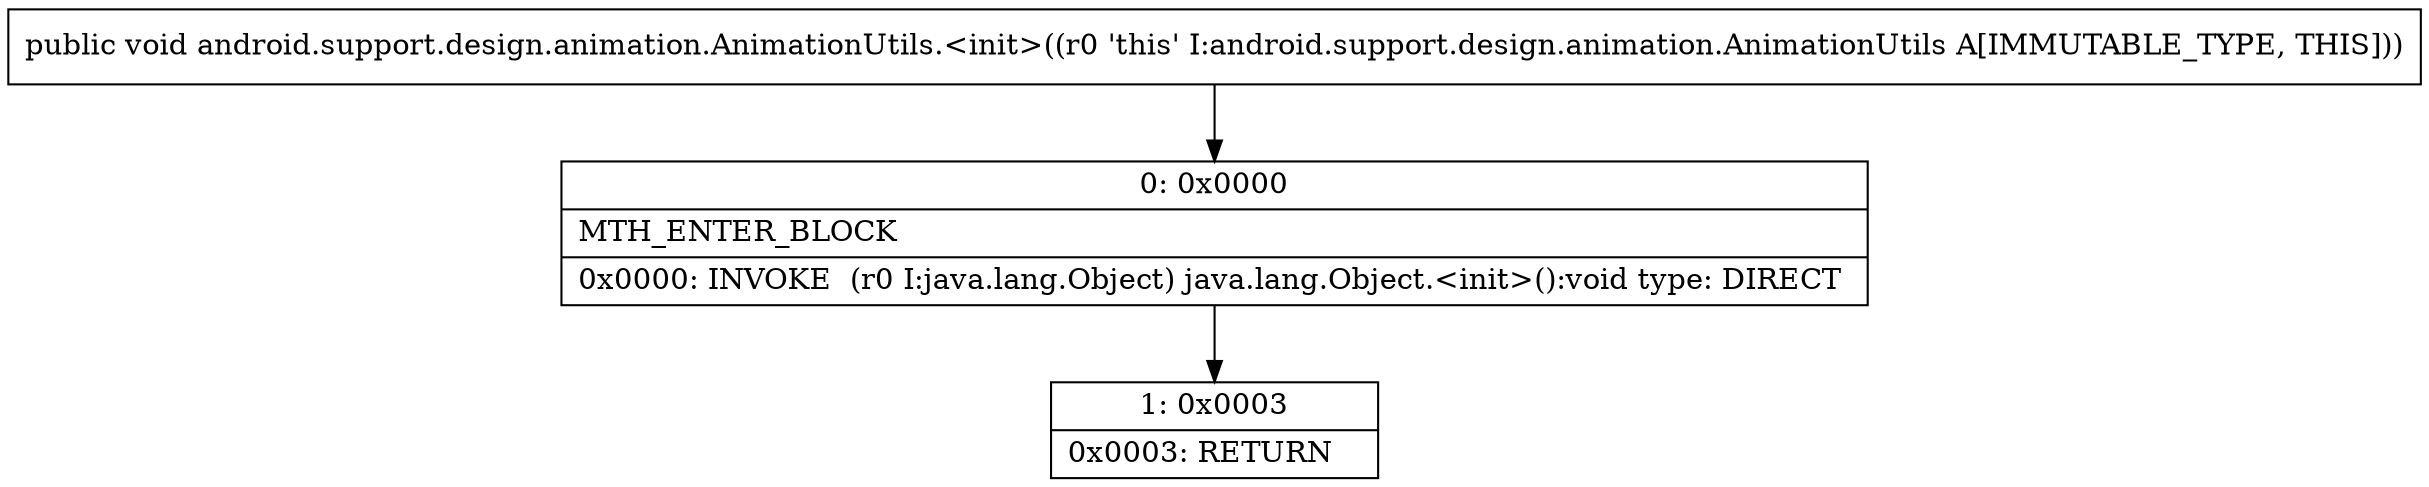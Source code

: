 digraph "CFG forandroid.support.design.animation.AnimationUtils.\<init\>()V" {
Node_0 [shape=record,label="{0\:\ 0x0000|MTH_ENTER_BLOCK\l|0x0000: INVOKE  (r0 I:java.lang.Object) java.lang.Object.\<init\>():void type: DIRECT \l}"];
Node_1 [shape=record,label="{1\:\ 0x0003|0x0003: RETURN   \l}"];
MethodNode[shape=record,label="{public void android.support.design.animation.AnimationUtils.\<init\>((r0 'this' I:android.support.design.animation.AnimationUtils A[IMMUTABLE_TYPE, THIS])) }"];
MethodNode -> Node_0;
Node_0 -> Node_1;
}

